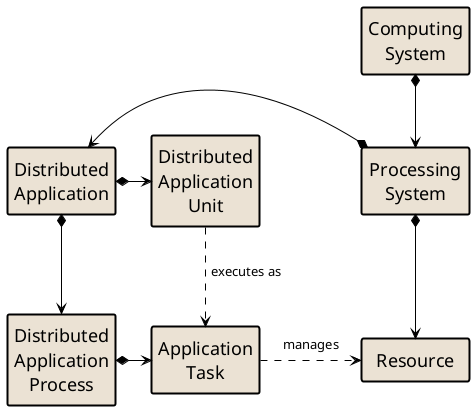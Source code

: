 @startuml

hide members
hide circle

skinparam ClassArrowColor Black
skinparam ClassBorderColor Black
skinparam ClassFontColor Black
skinparam ClassFontName "Calibri Normal"
skinparam ClassFontSize 18
skinparam ClassBackgroundColor #ebe2d4
skinparam ClassBorderThickness 2
skinparam Shadowing false
skinparam Padding 4
skinparam SameClassWidth true


together {
    class "Computing\nSystem"
    class "Processing\nSystem"
    class Resource
}

together {
    class "Distributed\nApplication"
    class "Distributed\nApplication\nUnit"
}

"Distributed\nApplication" *--> "Distributed\nApplication\nProcess"
"Distributed\nApplication" *-> "Distributed\nApplication\nUnit"
"Processing\nSystem" *-> "Distributed\nApplication"
"Distributed\nApplication\nProcess" *-> "Application\nTask"

"Distributed\nApplication\nUnit" ..> "Application\nTask" : "executes as"

"Application\nTask" .> Resource : manages

"Computing\nSystem" *--> "Processing\nSystem"
"Processing\nSystem" *--> "Resource"


@enduml
